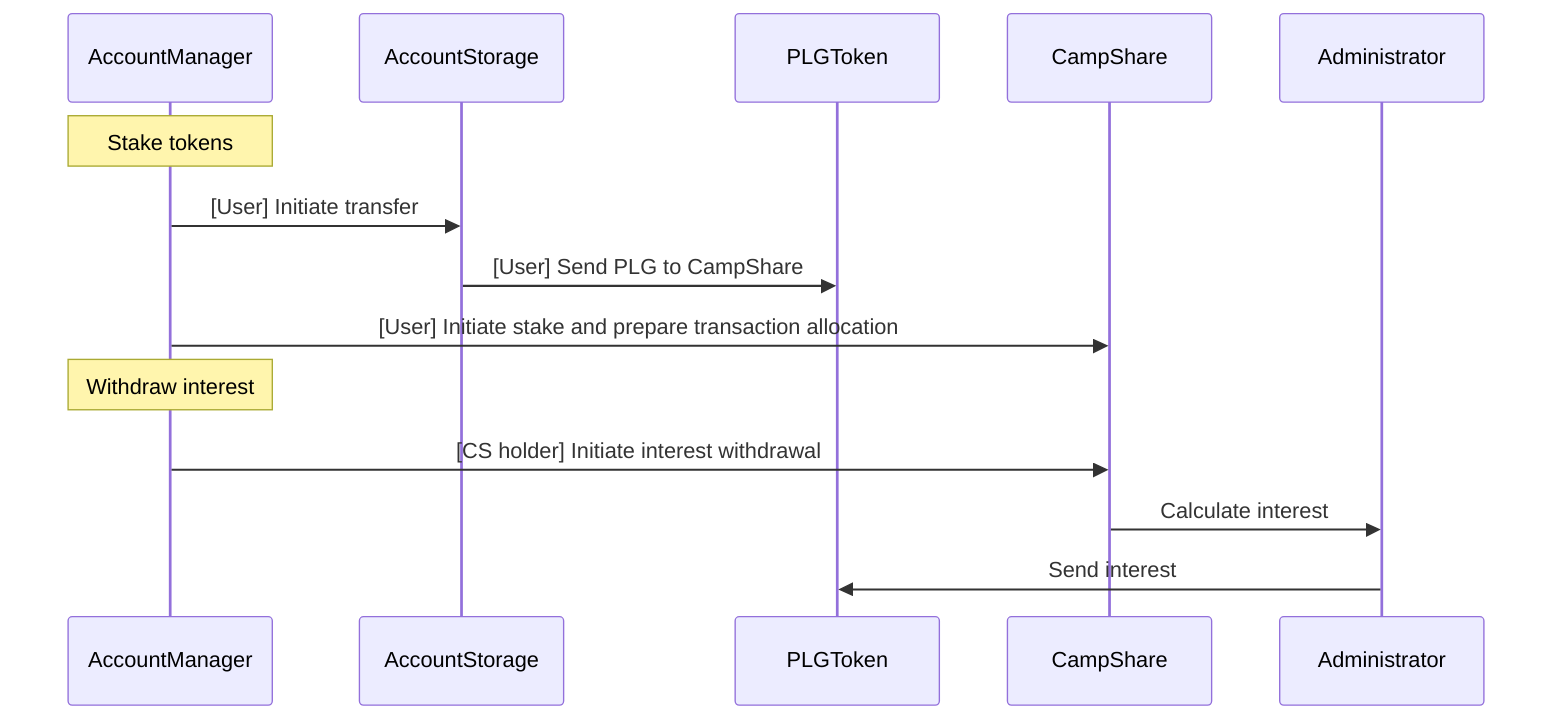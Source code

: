 sequenceDiagram
  Note over AccountManager: Stake tokens
  AccountManager ->> AccountStorage: [User] Initiate transfer
  AccountStorage ->> PLGToken: [User] Send PLG to CampShare
  AccountManager ->> CampShare: [User] Initiate stake and prepare transaction allocation
  Note over AccountManager: Withdraw interest
  AccountManager ->> CampShare: [CS holder] Initiate interest withdrawal
  CampShare ->> Administrator: Calculate interest
  Administrator ->> PLGToken: Send interest